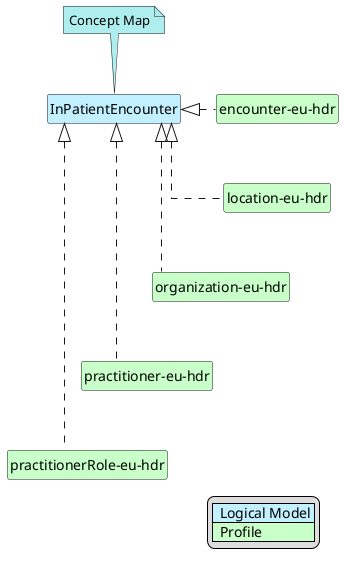 @startuml
hide circle
hide stereotype
hide members
hide methods
skinparam linetype ortho
skinparam class {
BackgroundColor<<LogicalModel>> #APPLICATION
BackgroundColor<<Profile>> #TECHNOLOGY
}
legend right
| <#APPLICATION>  Logical Model |
| <#TECHNOLOGY>  Profile |
endlegend
class "InPatientEncounter" <<LogicalModel>> [[StructureDefinition-InPatientEncounter.html]]
note top #PaleTurquoise [[ConceptMap-encounter2FHIR-eu-hdr.html]]
Concept Map
endnote
class "encounter-eu-hdr" <<Profile>> [[StructureDefinition-encounter-eu-hdr.html]]
"InPatientEncounter" <|. "encounter-eu-hdr"
class "location-eu-hdr" <<Profile>> [[StructureDefinition-location-eu-hdr.html]]
"InPatientEncounter" <|. "location-eu-hdr"
"encounter-eu-hdr" -d[hidden]-> "location-eu-hdr"
class "organization-eu-hdr" <<Profile>> [[StructureDefinition-organization-eu-hdr.html]]
"InPatientEncounter" <|. "organization-eu-hdr"
"location-eu-hdr" -d[hidden]-> "organization-eu-hdr"
class "practitioner-eu-hdr" <<Profile>> [[StructureDefinition-practitioner-eu-hdr.html]]
"InPatientEncounter" <|. "practitioner-eu-hdr"
"organization-eu-hdr" -d[hidden]-> "practitioner-eu-hdr"
class "practitionerRole-eu-hdr" <<Profile>> [[StructureDefinition-practitionerRole-eu-hdr.html]]
"InPatientEncounter" <|. "practitionerRole-eu-hdr"
"practitioner-eu-hdr" -d[hidden]-> "practitionerRole-eu-hdr"
@enduml